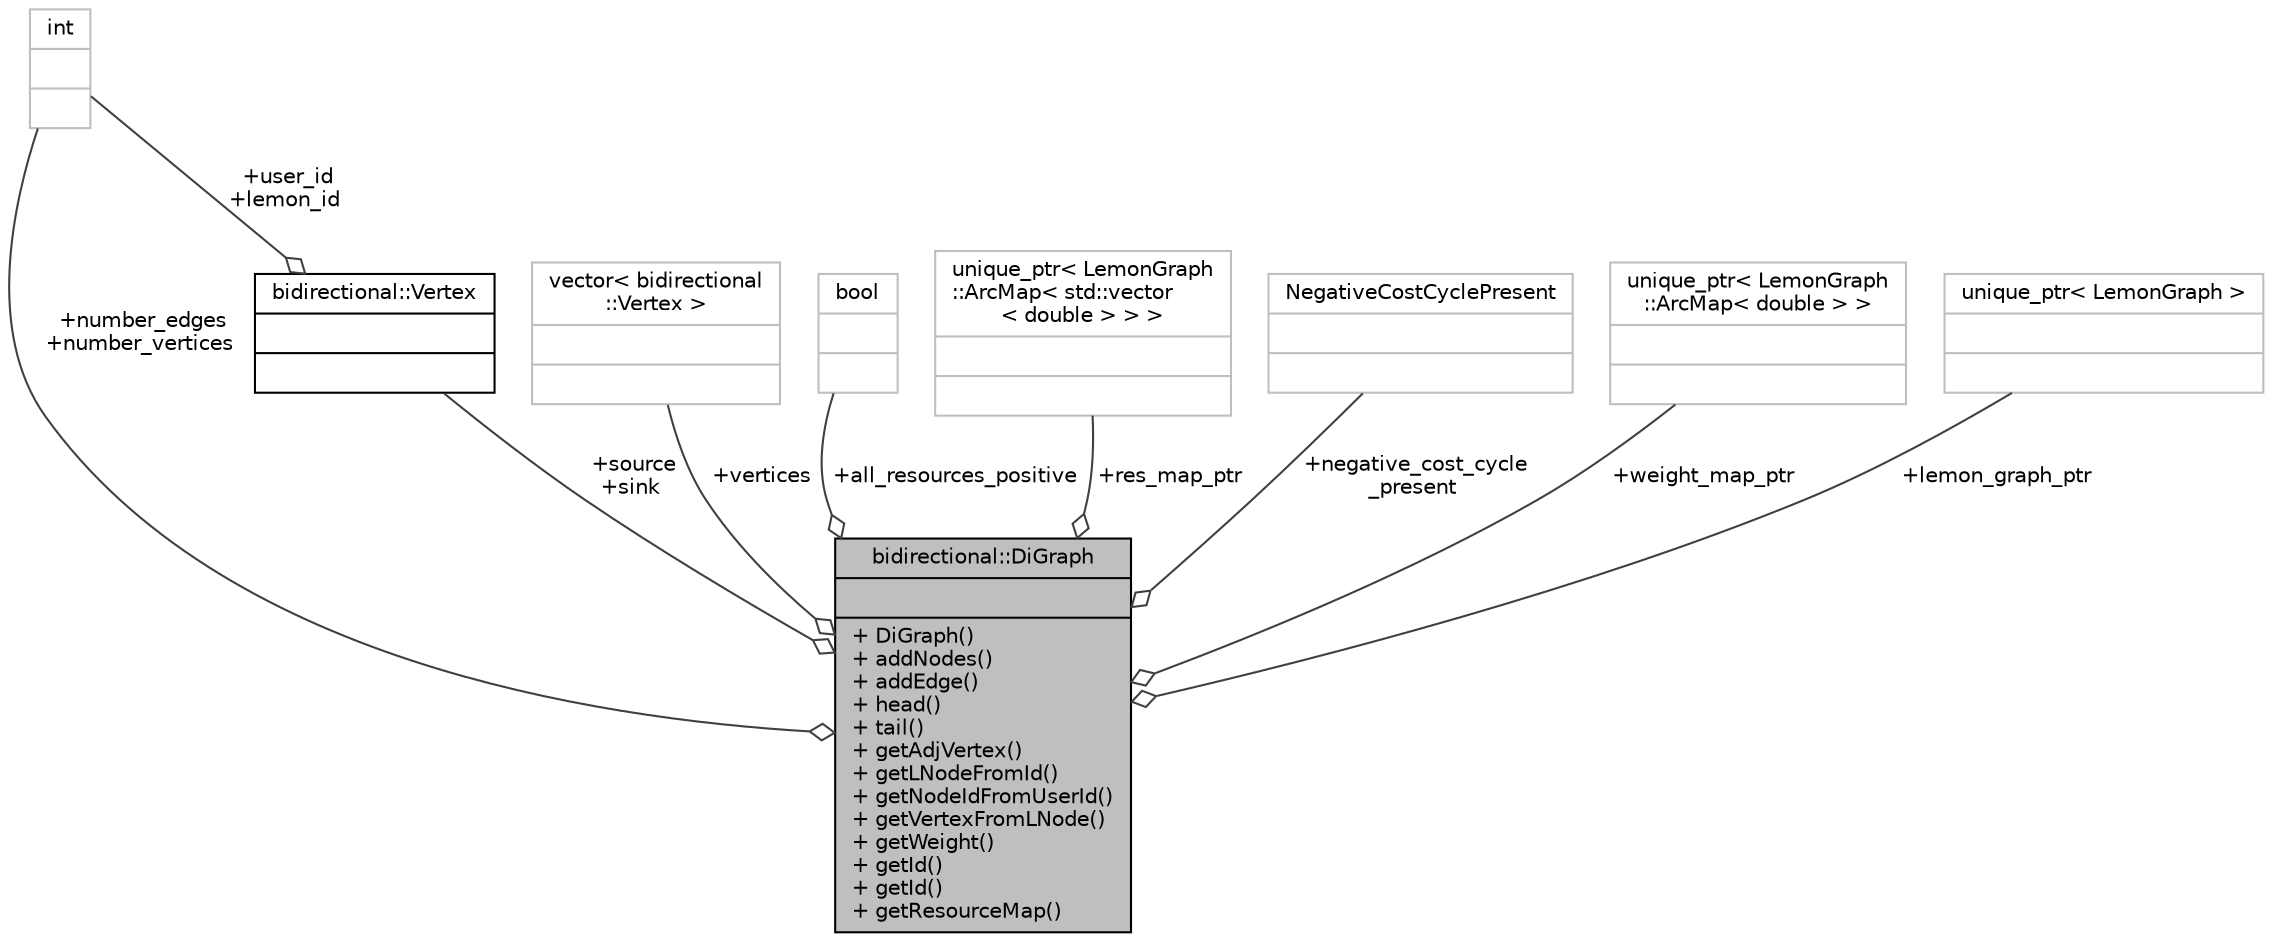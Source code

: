 digraph "bidirectional::DiGraph"
{
  bgcolor="transparent";
  edge [fontname="Helvetica",fontsize="10",labelfontname="Helvetica",labelfontsize="10"];
  node [fontname="Helvetica",fontsize="10",shape=record];
  Node1 [label="{bidirectional::DiGraph\n||+ DiGraph()\l+ addNodes()\l+ addEdge()\l+ head()\l+ tail()\l+ getAdjVertex()\l+ getLNodeFromId()\l+ getNodeIdFromUserId()\l+ getVertexFromLNode()\l+ getWeight()\l+ getId()\l+ getId()\l+ getResourceMap()\l}",height=0.2,width=0.4,color="black", fillcolor="grey75", style="filled", fontcolor="black"];
  Node2 -> Node1 [color="grey25",fontsize="10",style="solid",label=" +source\n+sink" ,arrowhead="odiamond",fontname="Helvetica"];
  Node2 [label="{bidirectional::Vertex\n||}",height=0.2,width=0.4,color="black",URL="$structbidirectional_1_1Vertex.html"];
  Node3 -> Node2 [color="grey25",fontsize="10",style="solid",label=" +user_id\n+lemon_id" ,arrowhead="odiamond",fontname="Helvetica"];
  Node3 [label="{int\n||}",height=0.2,width=0.4,color="grey75"];
  Node4 -> Node1 [color="grey25",fontsize="10",style="solid",label=" +vertices" ,arrowhead="odiamond",fontname="Helvetica"];
  Node4 [label="{vector\< bidirectional\l::Vertex \>\n||}",height=0.2,width=0.4,color="grey75"];
  Node3 -> Node1 [color="grey25",fontsize="10",style="solid",label=" +number_edges\n+number_vertices" ,arrowhead="odiamond",fontname="Helvetica"];
  Node5 -> Node1 [color="grey25",fontsize="10",style="solid",label=" +all_resources_positive" ,arrowhead="odiamond",fontname="Helvetica"];
  Node5 [label="{bool\n||}",height=0.2,width=0.4,color="grey75"];
  Node6 -> Node1 [color="grey25",fontsize="10",style="solid",label=" +res_map_ptr" ,arrowhead="odiamond",fontname="Helvetica"];
  Node6 [label="{unique_ptr\< LemonGraph\l::ArcMap\< std::vector\l\< double \> \> \>\n||}",height=0.2,width=0.4,color="grey75"];
  Node7 -> Node1 [color="grey25",fontsize="10",style="solid",label=" +negative_cost_cycle\l_present" ,arrowhead="odiamond",fontname="Helvetica"];
  Node7 [label="{NegativeCostCyclePresent\n||}",height=0.2,width=0.4,color="grey75"];
  Node8 -> Node1 [color="grey25",fontsize="10",style="solid",label=" +weight_map_ptr" ,arrowhead="odiamond",fontname="Helvetica"];
  Node8 [label="{unique_ptr\< LemonGraph\l::ArcMap\< double \> \>\n||}",height=0.2,width=0.4,color="grey75"];
  Node9 -> Node1 [color="grey25",fontsize="10",style="solid",label=" +lemon_graph_ptr" ,arrowhead="odiamond",fontname="Helvetica"];
  Node9 [label="{unique_ptr\< LemonGraph \>\n||}",height=0.2,width=0.4,color="grey75"];
}

